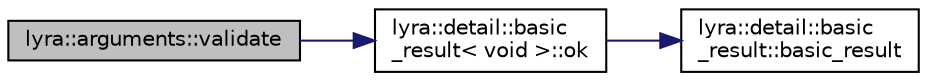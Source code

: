 digraph "lyra::arguments::validate"
{
 // INTERACTIVE_SVG=YES
 // LATEX_PDF_SIZE
  edge [fontname="Helvetica",fontsize="10",labelfontname="Helvetica",labelfontsize="10"];
  node [fontname="Helvetica",fontsize="10",shape=record];
  rankdir="LR";
  Node1 [label="lyra::arguments::validate",height=0.2,width=0.4,color="black", fillcolor="grey75", style="filled", fontcolor="black",tooltip=" "];
  Node1 -> Node2 [color="midnightblue",fontsize="10",style="solid",fontname="Helvetica"];
  Node2 [label="lyra::detail::basic\l_result\< void \>::ok",height=0.2,width=0.4,color="black", fillcolor="white", style="filled",URL="$classlyra_1_1detail_1_1basic__result_3_01void_01_4.html#a3a596bcb3b08ecd14c8580a10f33a051",tooltip=" "];
  Node2 -> Node3 [color="midnightblue",fontsize="10",style="solid",fontname="Helvetica"];
  Node3 [label="lyra::detail::basic\l_result::basic_result",height=0.2,width=0.4,color="black", fillcolor="white", style="filled",URL="$classlyra_1_1detail_1_1basic__result.html#a2a6448a9babcc3d583edff8f13e076b9",tooltip=" "];
}

